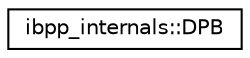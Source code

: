 digraph "Graphical Class Hierarchy"
{
 // LATEX_PDF_SIZE
  edge [fontname="Helvetica",fontsize="10",labelfontname="Helvetica",labelfontsize="10"];
  node [fontname="Helvetica",fontsize="10",shape=record];
  rankdir="LR";
  Node0 [label="ibpp_internals::DPB",height=0.2,width=0.4,color="black", fillcolor="white", style="filled",URL="$classibpp__internals_1_1DPB.html",tooltip=" "];
}
